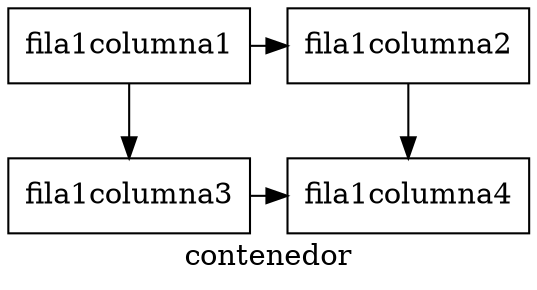 digraph G {
    splines="FALSE";

    label = "contenedor"
    /* Entities */
    // shortName [label="shortName", shape="rect"]
    // shortName2 [label="cubito", shape="rect"]
    nodo1[label = "fila1columna1", shape="rect"]
    nodo2[label = "fila1columna2", shape="rect"]
    nodo3[label = "fila1columna3", shape="rect"]
    nodo4[label = "fila1columna4", shape="rect"]

    
    /* Relationships */
    // F1 -> shortName[label=".63"]
    // F1 -> shortName2[label=".hola"]
    // shortName2 -> shortName
    nodo1 -> nodo2
    nodo1 -> nodo3
    nodo2 -> nodo4
    nodo3 -> nodo4

    /* Ranks */
    // { rank=same; shortName; shortName2 };
    {rank=same; nodo1; nodo2}
    {rank=same; nodo3, nodo4}
}